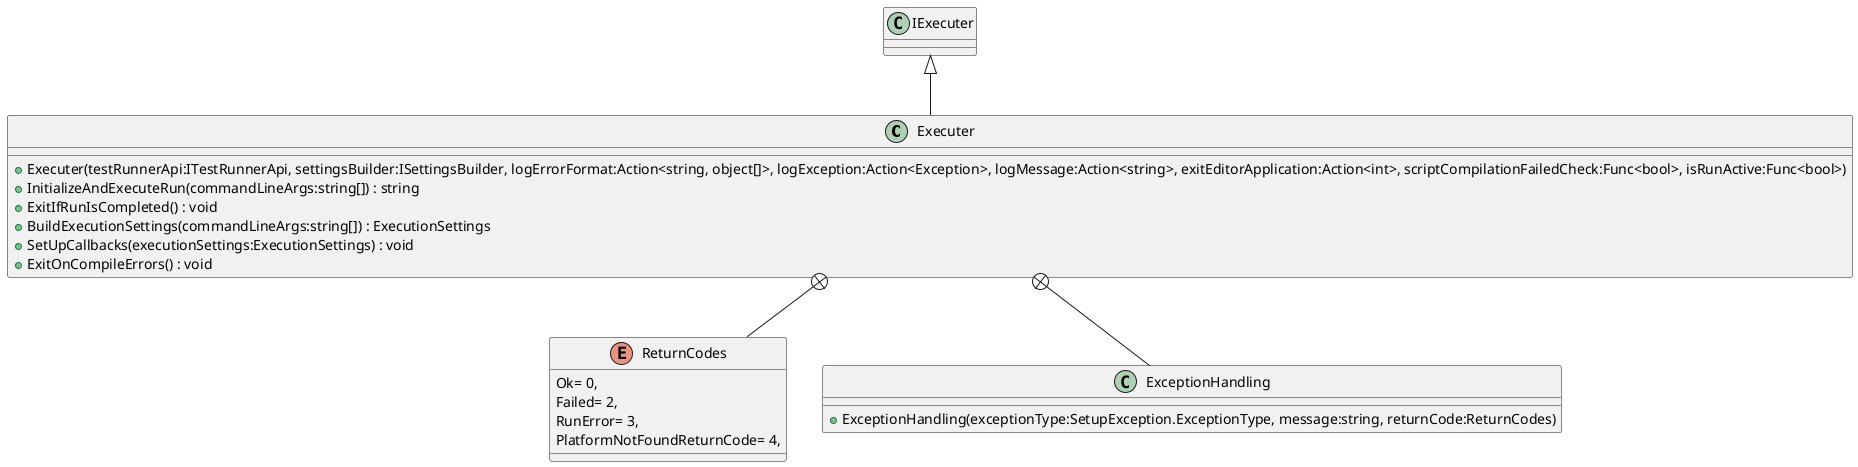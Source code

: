 @startuml
class Executer {
    + Executer(testRunnerApi:ITestRunnerApi, settingsBuilder:ISettingsBuilder, logErrorFormat:Action<string, object[]>, logException:Action<Exception>, logMessage:Action<string>, exitEditorApplication:Action<int>, scriptCompilationFailedCheck:Func<bool>, isRunActive:Func<bool>)
    + InitializeAndExecuteRun(commandLineArgs:string[]) : string
    + ExitIfRunIsCompleted() : void
    + BuildExecutionSettings(commandLineArgs:string[]) : ExecutionSettings
    + SetUpCallbacks(executionSettings:ExecutionSettings) : void
    + ExitOnCompileErrors() : void
}
enum ReturnCodes {
    Ok= 0,
    Failed= 2,
    RunError= 3,
    PlatformNotFoundReturnCode= 4,
}
class ExceptionHandling {
    + ExceptionHandling(exceptionType:SetupException.ExceptionType, message:string, returnCode:ReturnCodes)
}
IExecuter <|-- Executer
Executer +-- ReturnCodes
Executer +-- ExceptionHandling
@enduml
